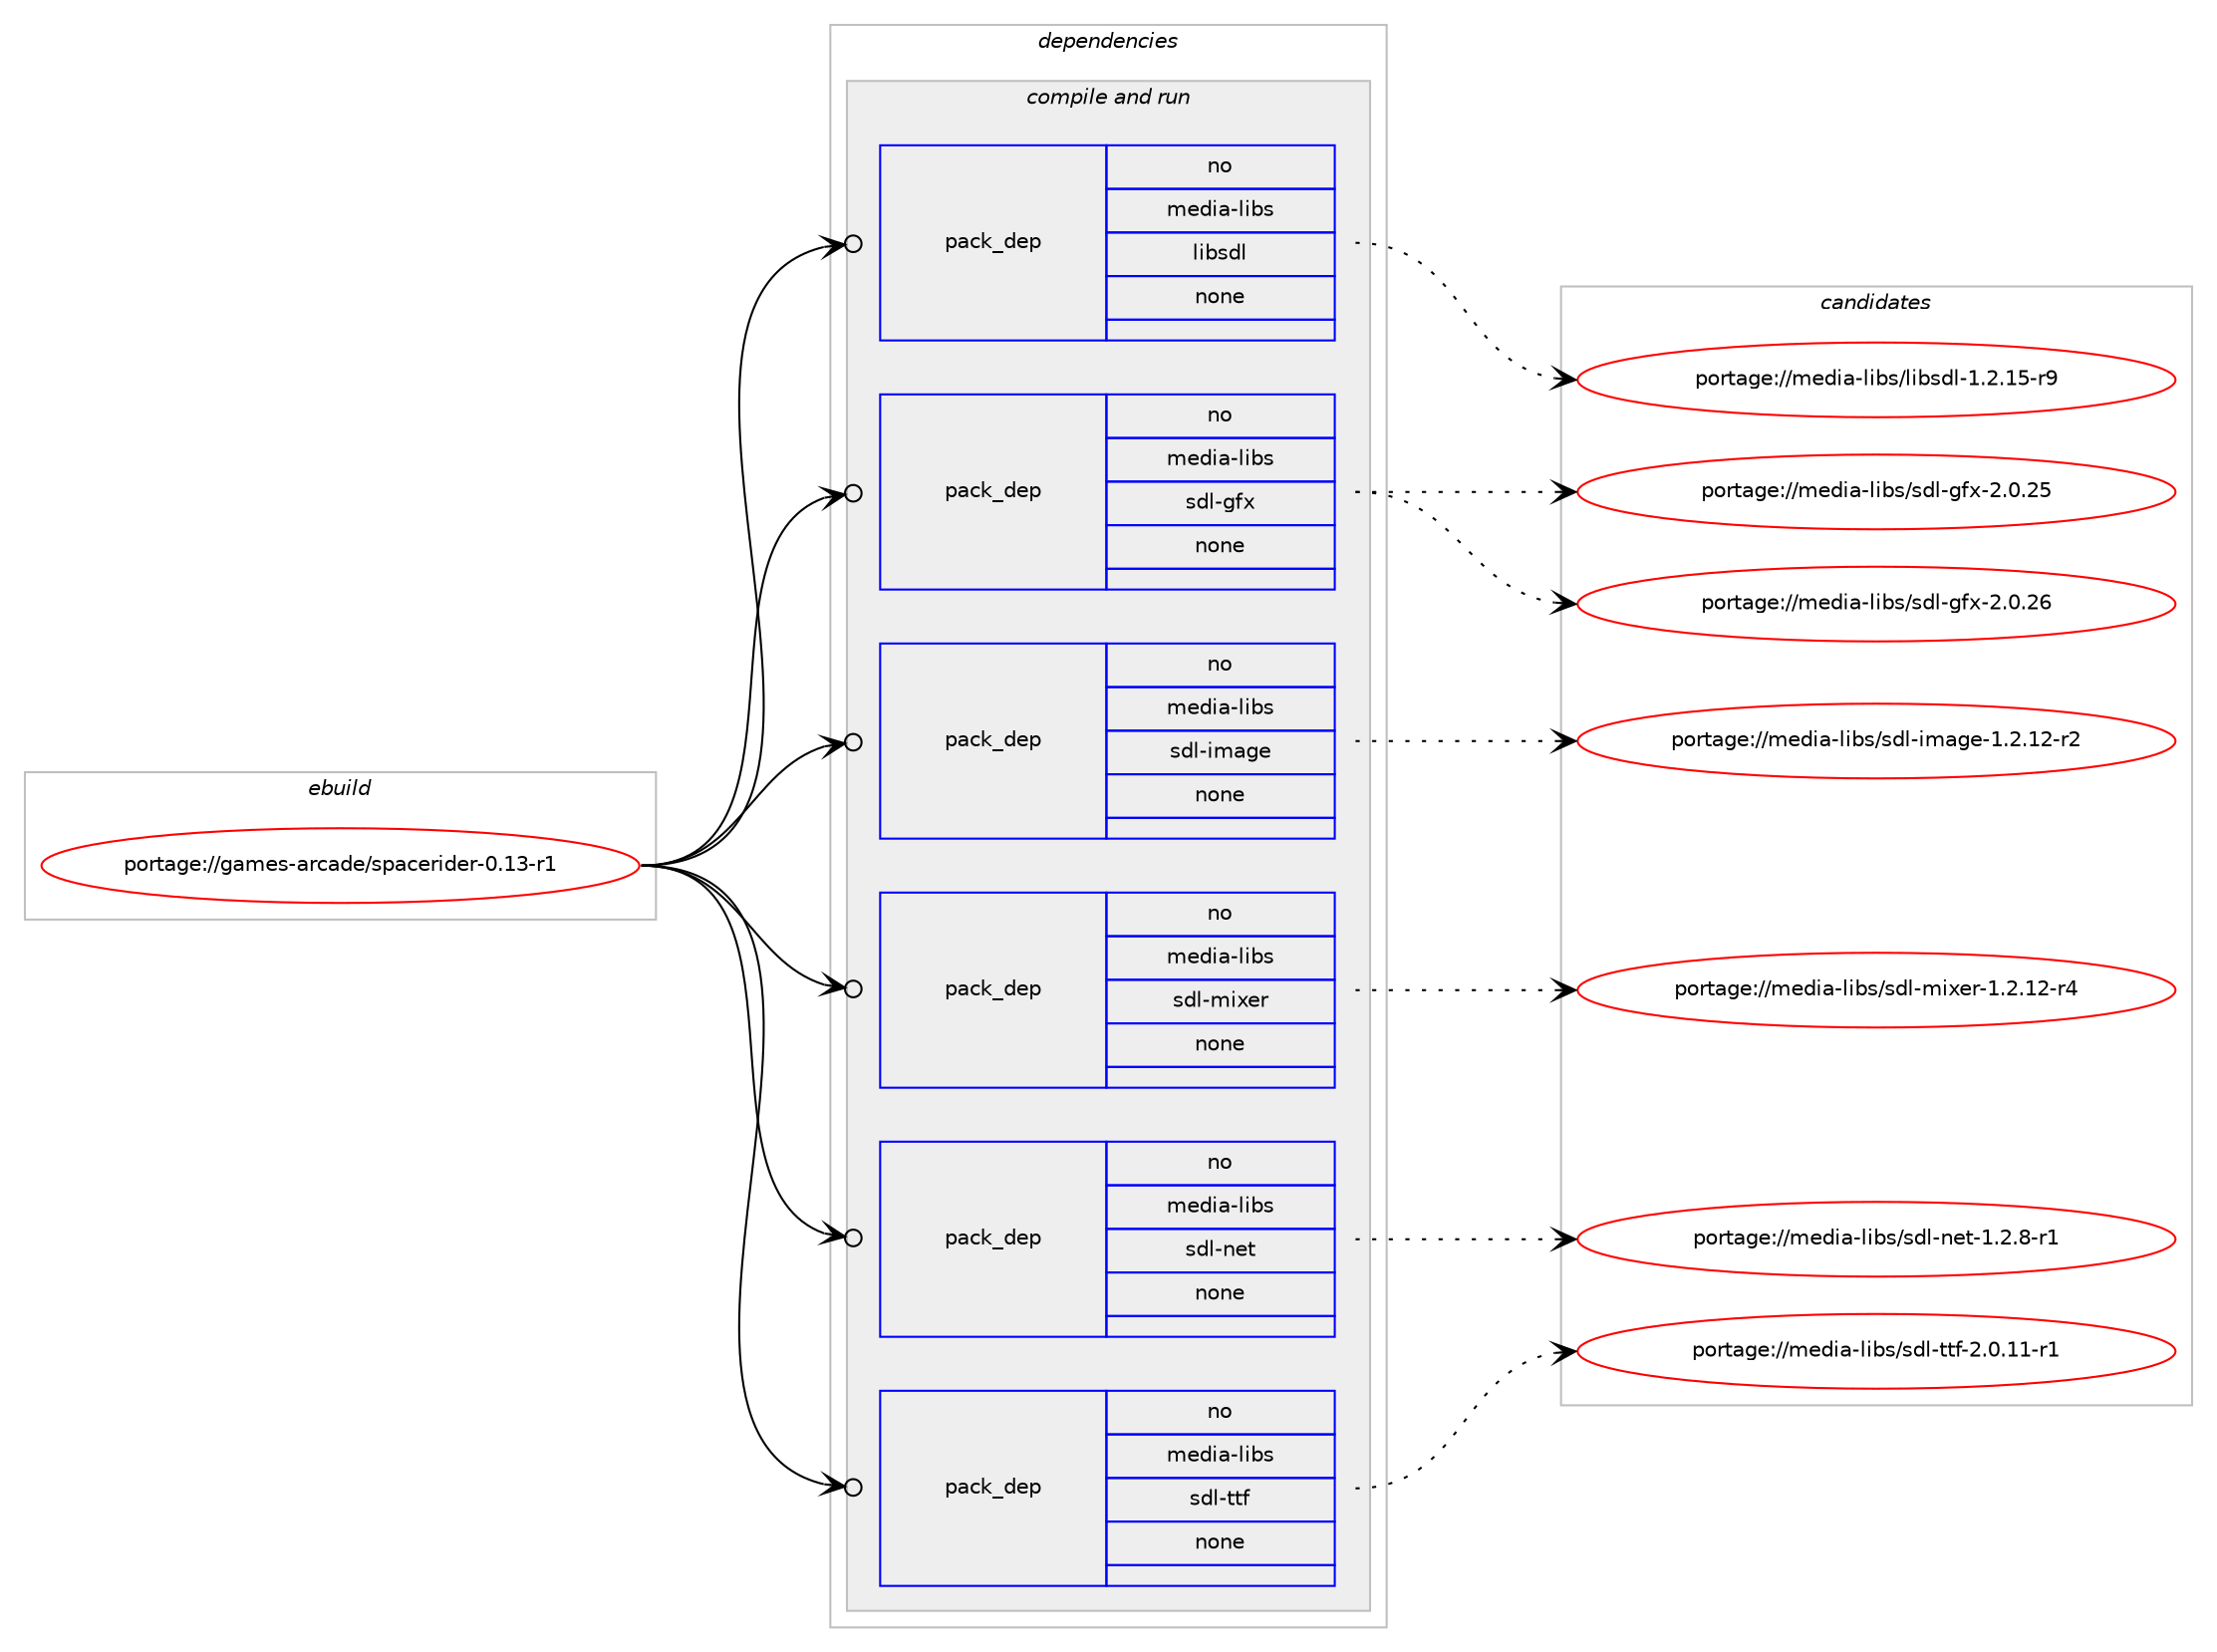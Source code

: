 digraph prolog {

# *************
# Graph options
# *************

newrank=true;
concentrate=true;
compound=true;
graph [rankdir=LR,fontname=Helvetica,fontsize=10,ranksep=1.5];#, ranksep=2.5, nodesep=0.2];
edge  [arrowhead=vee];
node  [fontname=Helvetica,fontsize=10];

# **********
# The ebuild
# **********

subgraph cluster_leftcol {
color=gray;
rank=same;
label=<<i>ebuild</i>>;
id [label="portage://games-arcade/spacerider-0.13-r1", color=red, width=4, href="../games-arcade/spacerider-0.13-r1.svg"];
}

# ****************
# The dependencies
# ****************

subgraph cluster_midcol {
color=gray;
label=<<i>dependencies</i>>;
subgraph cluster_compile {
fillcolor="#eeeeee";
style=filled;
label=<<i>compile</i>>;
}
subgraph cluster_compileandrun {
fillcolor="#eeeeee";
style=filled;
label=<<i>compile and run</i>>;
subgraph pack193681 {
dependency270178 [label=<<TABLE BORDER="0" CELLBORDER="1" CELLSPACING="0" CELLPADDING="4" WIDTH="220"><TR><TD ROWSPAN="6" CELLPADDING="30">pack_dep</TD></TR><TR><TD WIDTH="110">no</TD></TR><TR><TD>media-libs</TD></TR><TR><TD>libsdl</TD></TR><TR><TD>none</TD></TR><TR><TD></TD></TR></TABLE>>, shape=none, color=blue];
}
id:e -> dependency270178:w [weight=20,style="solid",arrowhead="odotvee"];
subgraph pack193682 {
dependency270179 [label=<<TABLE BORDER="0" CELLBORDER="1" CELLSPACING="0" CELLPADDING="4" WIDTH="220"><TR><TD ROWSPAN="6" CELLPADDING="30">pack_dep</TD></TR><TR><TD WIDTH="110">no</TD></TR><TR><TD>media-libs</TD></TR><TR><TD>sdl-gfx</TD></TR><TR><TD>none</TD></TR><TR><TD></TD></TR></TABLE>>, shape=none, color=blue];
}
id:e -> dependency270179:w [weight=20,style="solid",arrowhead="odotvee"];
subgraph pack193683 {
dependency270180 [label=<<TABLE BORDER="0" CELLBORDER="1" CELLSPACING="0" CELLPADDING="4" WIDTH="220"><TR><TD ROWSPAN="6" CELLPADDING="30">pack_dep</TD></TR><TR><TD WIDTH="110">no</TD></TR><TR><TD>media-libs</TD></TR><TR><TD>sdl-image</TD></TR><TR><TD>none</TD></TR><TR><TD></TD></TR></TABLE>>, shape=none, color=blue];
}
id:e -> dependency270180:w [weight=20,style="solid",arrowhead="odotvee"];
subgraph pack193684 {
dependency270181 [label=<<TABLE BORDER="0" CELLBORDER="1" CELLSPACING="0" CELLPADDING="4" WIDTH="220"><TR><TD ROWSPAN="6" CELLPADDING="30">pack_dep</TD></TR><TR><TD WIDTH="110">no</TD></TR><TR><TD>media-libs</TD></TR><TR><TD>sdl-mixer</TD></TR><TR><TD>none</TD></TR><TR><TD></TD></TR></TABLE>>, shape=none, color=blue];
}
id:e -> dependency270181:w [weight=20,style="solid",arrowhead="odotvee"];
subgraph pack193685 {
dependency270182 [label=<<TABLE BORDER="0" CELLBORDER="1" CELLSPACING="0" CELLPADDING="4" WIDTH="220"><TR><TD ROWSPAN="6" CELLPADDING="30">pack_dep</TD></TR><TR><TD WIDTH="110">no</TD></TR><TR><TD>media-libs</TD></TR><TR><TD>sdl-net</TD></TR><TR><TD>none</TD></TR><TR><TD></TD></TR></TABLE>>, shape=none, color=blue];
}
id:e -> dependency270182:w [weight=20,style="solid",arrowhead="odotvee"];
subgraph pack193686 {
dependency270183 [label=<<TABLE BORDER="0" CELLBORDER="1" CELLSPACING="0" CELLPADDING="4" WIDTH="220"><TR><TD ROWSPAN="6" CELLPADDING="30">pack_dep</TD></TR><TR><TD WIDTH="110">no</TD></TR><TR><TD>media-libs</TD></TR><TR><TD>sdl-ttf</TD></TR><TR><TD>none</TD></TR><TR><TD></TD></TR></TABLE>>, shape=none, color=blue];
}
id:e -> dependency270183:w [weight=20,style="solid",arrowhead="odotvee"];
}
subgraph cluster_run {
fillcolor="#eeeeee";
style=filled;
label=<<i>run</i>>;
}
}

# **************
# The candidates
# **************

subgraph cluster_choices {
rank=same;
color=gray;
label=<<i>candidates</i>>;

subgraph choice193681 {
color=black;
nodesep=1;
choiceportage1091011001059745108105981154710810598115100108454946504649534511457 [label="portage://media-libs/libsdl-1.2.15-r9", color=red, width=4,href="../media-libs/libsdl-1.2.15-r9.svg"];
dependency270178:e -> choiceportage1091011001059745108105981154710810598115100108454946504649534511457:w [style=dotted,weight="100"];
}
subgraph choice193682 {
color=black;
nodesep=1;
choiceportage109101100105974510810598115471151001084510310212045504648465053 [label="portage://media-libs/sdl-gfx-2.0.25", color=red, width=4,href="../media-libs/sdl-gfx-2.0.25.svg"];
choiceportage109101100105974510810598115471151001084510310212045504648465054 [label="portage://media-libs/sdl-gfx-2.0.26", color=red, width=4,href="../media-libs/sdl-gfx-2.0.26.svg"];
dependency270179:e -> choiceportage109101100105974510810598115471151001084510310212045504648465053:w [style=dotted,weight="100"];
dependency270179:e -> choiceportage109101100105974510810598115471151001084510310212045504648465054:w [style=dotted,weight="100"];
}
subgraph choice193683 {
color=black;
nodesep=1;
choiceportage109101100105974510810598115471151001084510510997103101454946504649504511450 [label="portage://media-libs/sdl-image-1.2.12-r2", color=red, width=4,href="../media-libs/sdl-image-1.2.12-r2.svg"];
dependency270180:e -> choiceportage109101100105974510810598115471151001084510510997103101454946504649504511450:w [style=dotted,weight="100"];
}
subgraph choice193684 {
color=black;
nodesep=1;
choiceportage1091011001059745108105981154711510010845109105120101114454946504649504511452 [label="portage://media-libs/sdl-mixer-1.2.12-r4", color=red, width=4,href="../media-libs/sdl-mixer-1.2.12-r4.svg"];
dependency270181:e -> choiceportage1091011001059745108105981154711510010845109105120101114454946504649504511452:w [style=dotted,weight="100"];
}
subgraph choice193685 {
color=black;
nodesep=1;
choiceportage10910110010597451081059811547115100108451101011164549465046564511449 [label="portage://media-libs/sdl-net-1.2.8-r1", color=red, width=4,href="../media-libs/sdl-net-1.2.8-r1.svg"];
dependency270182:e -> choiceportage10910110010597451081059811547115100108451101011164549465046564511449:w [style=dotted,weight="100"];
}
subgraph choice193686 {
color=black;
nodesep=1;
choiceportage1091011001059745108105981154711510010845116116102455046484649494511449 [label="portage://media-libs/sdl-ttf-2.0.11-r1", color=red, width=4,href="../media-libs/sdl-ttf-2.0.11-r1.svg"];
dependency270183:e -> choiceportage1091011001059745108105981154711510010845116116102455046484649494511449:w [style=dotted,weight="100"];
}
}

}
